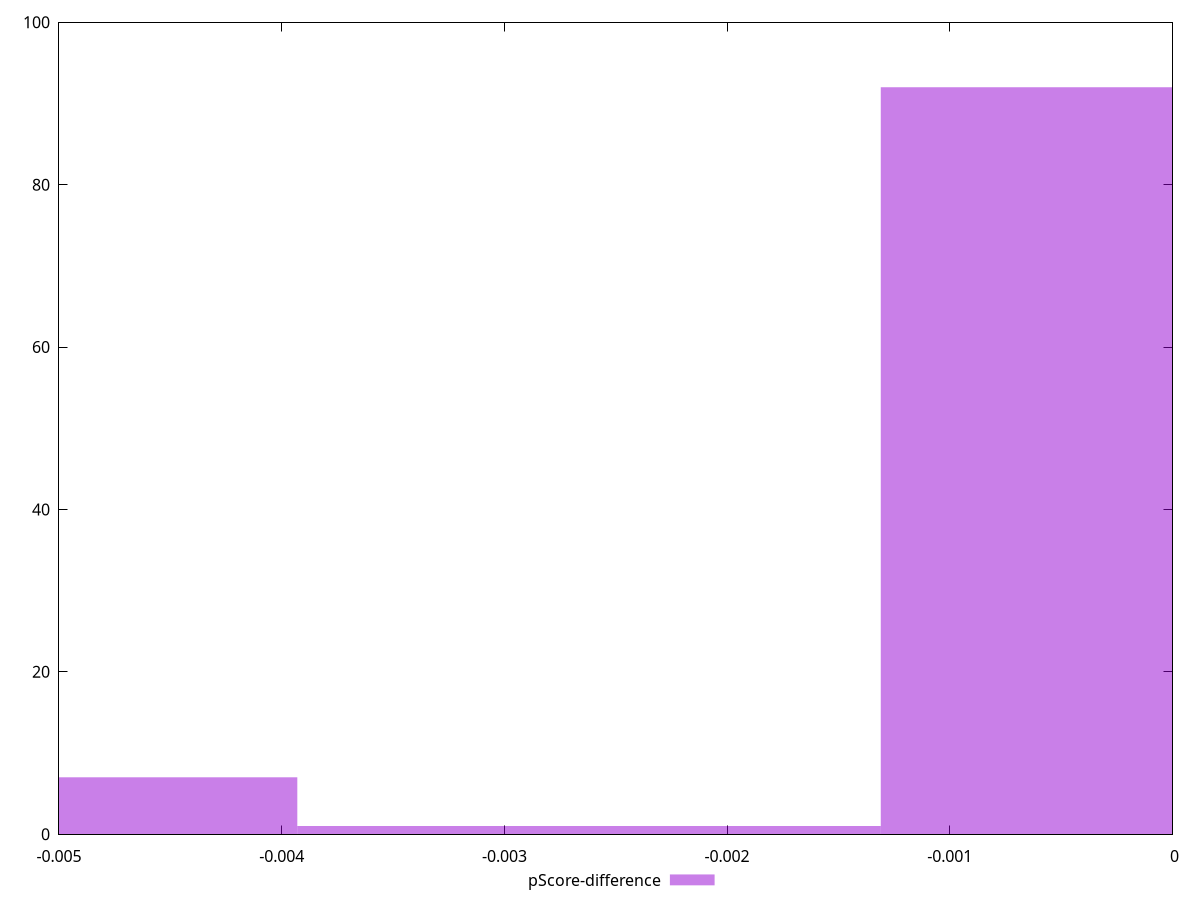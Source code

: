 reset

$pScoreDifference <<EOF
-0.0026199552313655623 1
0 92
-0.005239910462731125 7
EOF

set key outside below
set boxwidth 0.0026199552313655623
set xrange [-0.0050000000000000044:0]
set yrange [0:100]
set trange [0:100]
set style fill transparent solid 0.5 noborder
set terminal svg size 640, 490 enhanced background rgb 'white'
set output "report_00019_2021-02-10T18-14-37.922Z//uses-http2/samples/pages+cached+noadtech+nomedia/pScore-difference/histogram.svg"

plot $pScoreDifference title "pScore-difference" with boxes

reset
